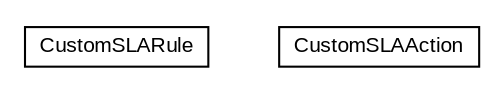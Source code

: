 #!/usr/local/bin/dot
#
# Class diagram 
# Generated by UMLGraph version R5_6-24-gf6e263 (http://www.umlgraph.org/)
#

digraph G {
	edge [fontname="arial",fontsize=10,labelfontname="arial",labelfontsize=10];
	node [fontname="arial",fontsize=10,shape=plaintext];
	nodesep=0.25;
	ranksep=0.5;
	// org.miloss.fgsms.plugins.CustomSLARule
	c0 [label=<<table title="org.miloss.fgsms.plugins.CustomSLARule" border="0" cellborder="1" cellspacing="0" cellpadding="2" port="p" href="./CustomSLARule.html">
		<tr><td><table border="0" cellspacing="0" cellpadding="1">
<tr><td align="center" balign="center"> CustomSLARule </td></tr>
		</table></td></tr>
		</table>>, URL="./CustomSLARule.html", fontname="arial", fontcolor="black", fontsize=10.0];
	// org.miloss.fgsms.plugins.CustomSLAAction
	c1 [label=<<table title="org.miloss.fgsms.plugins.CustomSLAAction" border="0" cellborder="1" cellspacing="0" cellpadding="2" port="p" href="./CustomSLAAction.html">
		<tr><td><table border="0" cellspacing="0" cellpadding="1">
<tr><td align="center" balign="center"> CustomSLAAction </td></tr>
		</table></td></tr>
		</table>>, URL="./CustomSLAAction.html", fontname="arial", fontcolor="black", fontsize=10.0];
}

